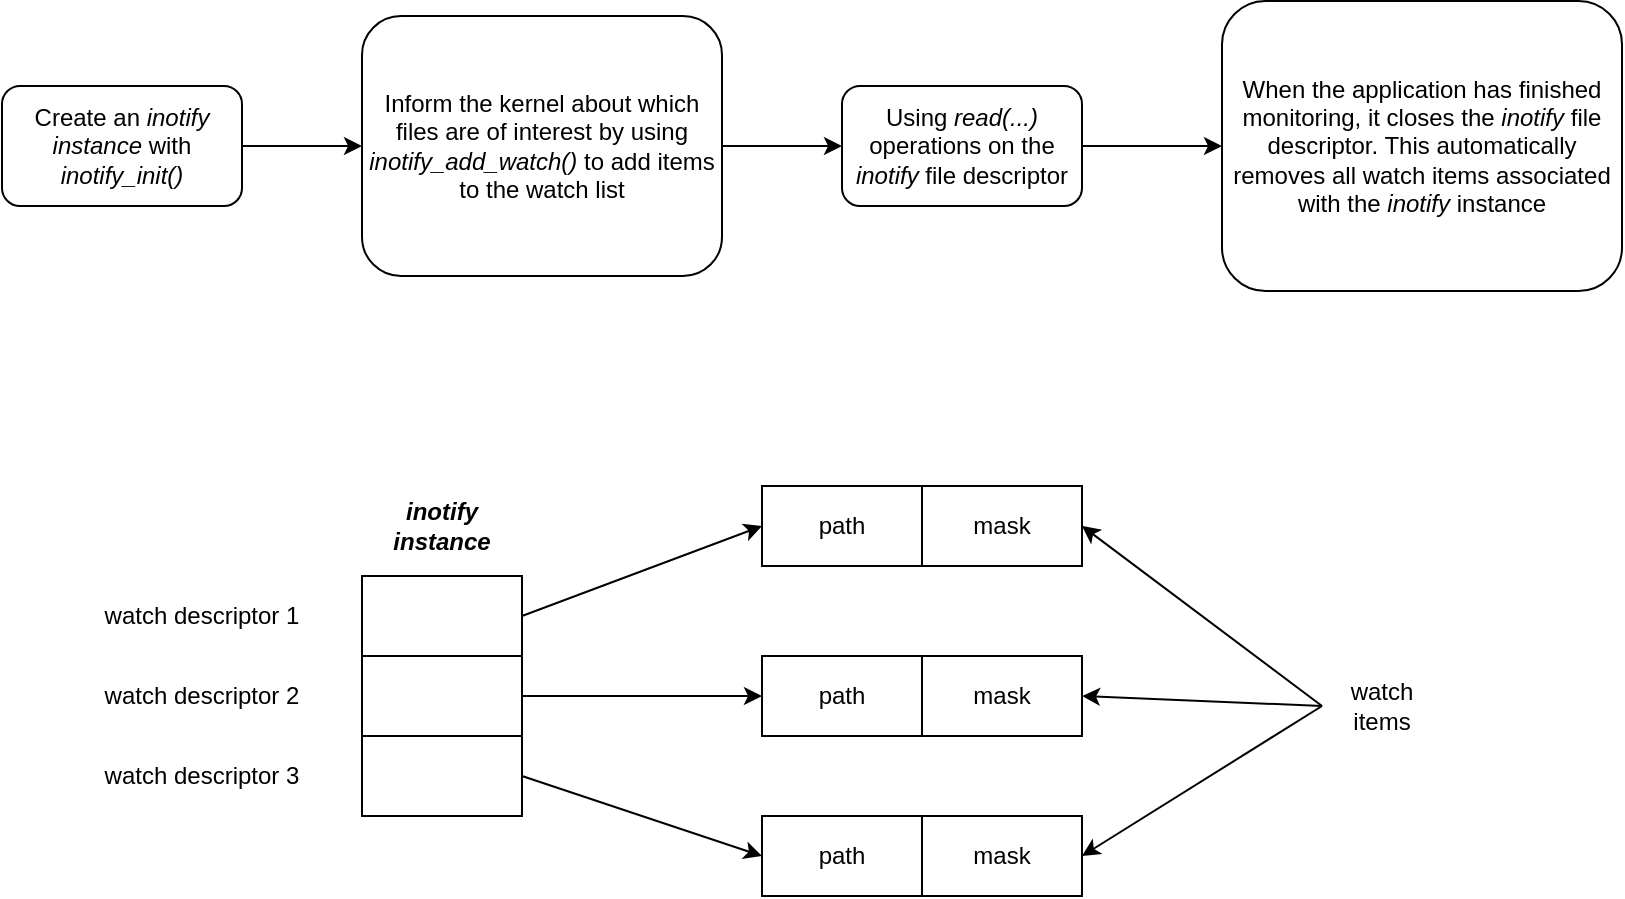 <mxfile version="26.2.14">
  <diagram name="Page-1" id="_AnMqKByYXko-s5QUT2I">
    <mxGraphModel dx="1356" dy="763" grid="1" gridSize="10" guides="1" tooltips="1" connect="1" arrows="1" fold="1" page="1" pageScale="1" pageWidth="850" pageHeight="1100" math="0" shadow="0">
      <root>
        <mxCell id="0" />
        <mxCell id="1" parent="0" />
        <mxCell id="XXcdgPa0SDizC-zHKEuN-3" style="edgeStyle=orthogonalEdgeStyle;rounded=0;orthogonalLoop=1;jettySize=auto;html=1;exitX=1;exitY=0.5;exitDx=0;exitDy=0;entryX=0;entryY=0.5;entryDx=0;entryDy=0;" edge="1" parent="1" source="XXcdgPa0SDizC-zHKEuN-1" target="XXcdgPa0SDizC-zHKEuN-2">
          <mxGeometry relative="1" as="geometry" />
        </mxCell>
        <mxCell id="XXcdgPa0SDizC-zHKEuN-1" value="Create an &lt;i&gt;inotify instance&lt;/i&gt; with&lt;br&gt;&lt;i&gt;inotify_init()&lt;/i&gt;" style="rounded=1;whiteSpace=wrap;html=1;" vertex="1" parent="1">
          <mxGeometry x="20" y="195" width="120" height="60" as="geometry" />
        </mxCell>
        <mxCell id="XXcdgPa0SDizC-zHKEuN-6" style="edgeStyle=orthogonalEdgeStyle;rounded=0;orthogonalLoop=1;jettySize=auto;html=1;exitX=1;exitY=0.5;exitDx=0;exitDy=0;entryX=0;entryY=0.5;entryDx=0;entryDy=0;" edge="1" parent="1" source="XXcdgPa0SDizC-zHKEuN-2" target="XXcdgPa0SDizC-zHKEuN-4">
          <mxGeometry relative="1" as="geometry" />
        </mxCell>
        <mxCell id="XXcdgPa0SDizC-zHKEuN-2" value="Inform the kernel about which files are of interest by using &lt;i&gt;inotify_add_watch()&lt;/i&gt; to add items to the watch list" style="rounded=1;whiteSpace=wrap;html=1;" vertex="1" parent="1">
          <mxGeometry x="200" y="160" width="180" height="130" as="geometry" />
        </mxCell>
        <mxCell id="XXcdgPa0SDizC-zHKEuN-7" style="edgeStyle=orthogonalEdgeStyle;rounded=0;orthogonalLoop=1;jettySize=auto;html=1;exitX=1;exitY=0.5;exitDx=0;exitDy=0;entryX=0;entryY=0.5;entryDx=0;entryDy=0;" edge="1" parent="1" source="XXcdgPa0SDizC-zHKEuN-4" target="XXcdgPa0SDizC-zHKEuN-5">
          <mxGeometry relative="1" as="geometry" />
        </mxCell>
        <mxCell id="XXcdgPa0SDizC-zHKEuN-4" value="Using &lt;i&gt;read(...)&lt;/i&gt; operations on the &lt;i&gt;inotify&lt;/i&gt; file descriptor" style="rounded=1;whiteSpace=wrap;html=1;" vertex="1" parent="1">
          <mxGeometry x="440" y="195" width="120" height="60" as="geometry" />
        </mxCell>
        <mxCell id="XXcdgPa0SDizC-zHKEuN-5" value="When the application has finished monitoring, it closes the &lt;i&gt;inotify&lt;/i&gt; file descriptor. This automatically removes all watch items associated with the &lt;i&gt;inotify&lt;/i&gt; instance" style="rounded=1;whiteSpace=wrap;html=1;" vertex="1" parent="1">
          <mxGeometry x="630" y="152.5" width="200" height="145" as="geometry" />
        </mxCell>
        <mxCell id="XXcdgPa0SDizC-zHKEuN-8" value="" style="rounded=0;whiteSpace=wrap;html=1;" vertex="1" parent="1">
          <mxGeometry x="200" y="440" width="80" height="40" as="geometry" />
        </mxCell>
        <mxCell id="XXcdgPa0SDizC-zHKEuN-9" value="&lt;b&gt;&lt;i&gt;inotify instance&lt;/i&gt;&lt;/b&gt;" style="text;html=1;align=center;verticalAlign=middle;whiteSpace=wrap;rounded=0;" vertex="1" parent="1">
          <mxGeometry x="210" y="400" width="60" height="30" as="geometry" />
        </mxCell>
        <mxCell id="XXcdgPa0SDizC-zHKEuN-10" value="" style="rounded=0;whiteSpace=wrap;html=1;" vertex="1" parent="1">
          <mxGeometry x="200" y="480" width="80" height="40" as="geometry" />
        </mxCell>
        <mxCell id="XXcdgPa0SDizC-zHKEuN-11" value="" style="rounded=0;whiteSpace=wrap;html=1;" vertex="1" parent="1">
          <mxGeometry x="200" y="520" width="80" height="40" as="geometry" />
        </mxCell>
        <mxCell id="XXcdgPa0SDizC-zHKEuN-12" value="watch descriptor 1" style="text;html=1;align=center;verticalAlign=middle;whiteSpace=wrap;rounded=0;" vertex="1" parent="1">
          <mxGeometry x="40" y="445" width="160" height="30" as="geometry" />
        </mxCell>
        <mxCell id="XXcdgPa0SDizC-zHKEuN-13" value="watch descriptor 2" style="text;html=1;align=center;verticalAlign=middle;whiteSpace=wrap;rounded=0;" vertex="1" parent="1">
          <mxGeometry x="40" y="485" width="160" height="30" as="geometry" />
        </mxCell>
        <mxCell id="XXcdgPa0SDizC-zHKEuN-14" value="watch descriptor 3" style="text;html=1;align=center;verticalAlign=middle;whiteSpace=wrap;rounded=0;" vertex="1" parent="1">
          <mxGeometry x="40" y="525" width="160" height="30" as="geometry" />
        </mxCell>
        <mxCell id="XXcdgPa0SDizC-zHKEuN-15" value="path" style="rounded=0;whiteSpace=wrap;html=1;" vertex="1" parent="1">
          <mxGeometry x="400" y="395" width="80" height="40" as="geometry" />
        </mxCell>
        <mxCell id="XXcdgPa0SDizC-zHKEuN-16" value="mask" style="rounded=0;whiteSpace=wrap;html=1;" vertex="1" parent="1">
          <mxGeometry x="480" y="395" width="80" height="40" as="geometry" />
        </mxCell>
        <mxCell id="XXcdgPa0SDizC-zHKEuN-17" value="path" style="rounded=0;whiteSpace=wrap;html=1;" vertex="1" parent="1">
          <mxGeometry x="400" y="480" width="80" height="40" as="geometry" />
        </mxCell>
        <mxCell id="XXcdgPa0SDizC-zHKEuN-18" value="mask" style="rounded=0;whiteSpace=wrap;html=1;" vertex="1" parent="1">
          <mxGeometry x="480" y="480" width="80" height="40" as="geometry" />
        </mxCell>
        <mxCell id="XXcdgPa0SDizC-zHKEuN-19" value="path" style="rounded=0;whiteSpace=wrap;html=1;" vertex="1" parent="1">
          <mxGeometry x="400" y="560" width="80" height="40" as="geometry" />
        </mxCell>
        <mxCell id="XXcdgPa0SDizC-zHKEuN-20" value="mask" style="rounded=0;whiteSpace=wrap;html=1;" vertex="1" parent="1">
          <mxGeometry x="480" y="560" width="80" height="40" as="geometry" />
        </mxCell>
        <mxCell id="XXcdgPa0SDizC-zHKEuN-21" value="" style="endArrow=classic;html=1;rounded=0;exitX=1;exitY=0.5;exitDx=0;exitDy=0;entryX=0;entryY=0.5;entryDx=0;entryDy=0;" edge="1" parent="1" source="XXcdgPa0SDizC-zHKEuN-8" target="XXcdgPa0SDizC-zHKEuN-15">
          <mxGeometry width="50" height="50" relative="1" as="geometry">
            <mxPoint x="400" y="480" as="sourcePoint" />
            <mxPoint x="450" y="430" as="targetPoint" />
          </mxGeometry>
        </mxCell>
        <mxCell id="XXcdgPa0SDizC-zHKEuN-22" value="" style="endArrow=classic;html=1;rounded=0;exitX=1;exitY=0.5;exitDx=0;exitDy=0;entryX=0;entryY=0.5;entryDx=0;entryDy=0;" edge="1" parent="1" source="XXcdgPa0SDizC-zHKEuN-10" target="XXcdgPa0SDizC-zHKEuN-17">
          <mxGeometry width="50" height="50" relative="1" as="geometry">
            <mxPoint x="400" y="480" as="sourcePoint" />
            <mxPoint x="450" y="430" as="targetPoint" />
          </mxGeometry>
        </mxCell>
        <mxCell id="XXcdgPa0SDizC-zHKEuN-23" value="" style="endArrow=classic;html=1;rounded=0;exitX=1;exitY=0.5;exitDx=0;exitDy=0;entryX=0;entryY=0.5;entryDx=0;entryDy=0;" edge="1" parent="1" source="XXcdgPa0SDizC-zHKEuN-11" target="XXcdgPa0SDizC-zHKEuN-19">
          <mxGeometry width="50" height="50" relative="1" as="geometry">
            <mxPoint x="400" y="480" as="sourcePoint" />
            <mxPoint x="450" y="430" as="targetPoint" />
          </mxGeometry>
        </mxCell>
        <mxCell id="XXcdgPa0SDizC-zHKEuN-24" value="watch items" style="text;html=1;align=center;verticalAlign=middle;whiteSpace=wrap;rounded=0;" vertex="1" parent="1">
          <mxGeometry x="680" y="490" width="60" height="30" as="geometry" />
        </mxCell>
        <mxCell id="XXcdgPa0SDizC-zHKEuN-25" value="" style="endArrow=classic;html=1;rounded=0;entryX=1;entryY=0.5;entryDx=0;entryDy=0;exitX=0;exitY=0.5;exitDx=0;exitDy=0;" edge="1" parent="1" source="XXcdgPa0SDizC-zHKEuN-24" target="XXcdgPa0SDizC-zHKEuN-16">
          <mxGeometry width="50" height="50" relative="1" as="geometry">
            <mxPoint x="400" y="480" as="sourcePoint" />
            <mxPoint x="450" y="430" as="targetPoint" />
          </mxGeometry>
        </mxCell>
        <mxCell id="XXcdgPa0SDizC-zHKEuN-26" value="" style="endArrow=classic;html=1;rounded=0;entryX=1;entryY=0.5;entryDx=0;entryDy=0;exitX=0;exitY=0.5;exitDx=0;exitDy=0;" edge="1" parent="1" source="XXcdgPa0SDizC-zHKEuN-24" target="XXcdgPa0SDizC-zHKEuN-18">
          <mxGeometry width="50" height="50" relative="1" as="geometry">
            <mxPoint x="400" y="480" as="sourcePoint" />
            <mxPoint x="450" y="430" as="targetPoint" />
          </mxGeometry>
        </mxCell>
        <mxCell id="XXcdgPa0SDizC-zHKEuN-27" value="" style="endArrow=classic;html=1;rounded=0;entryX=1;entryY=0.5;entryDx=0;entryDy=0;exitX=0;exitY=0.5;exitDx=0;exitDy=0;" edge="1" parent="1" source="XXcdgPa0SDizC-zHKEuN-24" target="XXcdgPa0SDizC-zHKEuN-20">
          <mxGeometry width="50" height="50" relative="1" as="geometry">
            <mxPoint x="400" y="480" as="sourcePoint" />
            <mxPoint x="450" y="430" as="targetPoint" />
          </mxGeometry>
        </mxCell>
      </root>
    </mxGraphModel>
  </diagram>
</mxfile>
